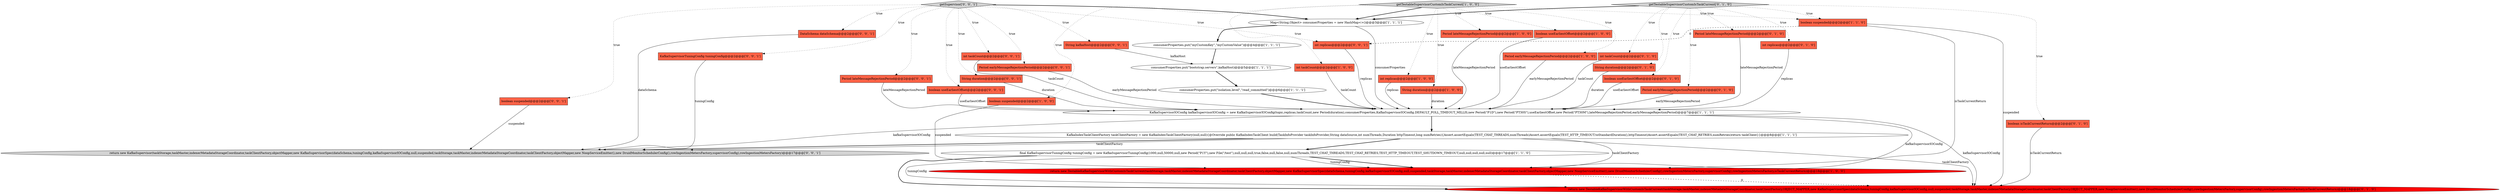 digraph {
36 [style = filled, label = "DataSchema dataSchema@@@2@@@['0', '0', '1']", fillcolor = tomato, shape = box image = "AAA0AAABBB3BBB"];
33 [style = filled, label = "String duration@@@2@@@['0', '0', '1']", fillcolor = tomato, shape = box image = "AAA0AAABBB3BBB"];
14 [style = filled, label = "boolean suspended@@@2@@@['1', '1', '0']", fillcolor = tomato, shape = box image = "AAA0AAABBB1BBB"];
19 [style = filled, label = "int taskCount@@@2@@@['0', '1', '0']", fillcolor = tomato, shape = box image = "AAA0AAABBB2BBB"];
27 [style = filled, label = "int taskCount@@@2@@@['0', '0', '1']", fillcolor = tomato, shape = box image = "AAA0AAABBB3BBB"];
32 [style = filled, label = "Period earlyMessageRejectionPeriod@@@2@@@['0', '0', '1']", fillcolor = tomato, shape = box image = "AAA0AAABBB3BBB"];
22 [style = filled, label = "String duration@@@2@@@['0', '1', '0']", fillcolor = tomato, shape = box image = "AAA0AAABBB2BBB"];
34 [style = filled, label = "KafkaSupervisorTuningConfig tuningConfig@@@2@@@['0', '0', '1']", fillcolor = tomato, shape = box image = "AAA0AAABBB3BBB"];
0 [style = filled, label = "consumerProperties.put(\"bootstrap.servers\",kafkaHost)@@@5@@@['1', '1', '1']", fillcolor = white, shape = ellipse image = "AAA0AAABBB1BBB"];
37 [style = filled, label = "int replicas@@@2@@@['0', '0', '1']", fillcolor = tomato, shape = box image = "AAA0AAABBB3BBB"];
7 [style = filled, label = "boolean useEarliestOffset@@@2@@@['1', '0', '0']", fillcolor = tomato, shape = box image = "AAA0AAABBB1BBB"];
35 [style = filled, label = "String kafkaHost@@@2@@@['0', '0', '1']", fillcolor = tomato, shape = box image = "AAA0AAABBB3BBB"];
17 [style = filled, label = "boolean useEarliestOffset@@@2@@@['0', '1', '0']", fillcolor = tomato, shape = box image = "AAA0AAABBB2BBB"];
15 [style = filled, label = "return new TestableKafkaSupervisorWithCustomIsTaskCurrent(taskStorage,taskMaster,indexerMetadataStorageCoordinator,taskClientFactory,objectMapper,new KafkaSupervisorSpec(dataSchema,tuningConfig,kafkaSupervisorIOConfig,null,suspended,taskStorage,taskMaster,indexerMetadataStorageCoordinator,taskClientFactory,objectMapper,new NoopServiceEmitter(),new DruidMonitorSchedulerConfig(),rowIngestionMetersFactory,supervisorConfig),rowIngestionMetersFactory,isTaskCurrentReturn)@@@18@@@['1', '0', '0']", fillcolor = red, shape = ellipse image = "AAA1AAABBB1BBB"];
13 [style = filled, label = "getTestableSupervisorCustomIsTaskCurrent['1', '0', '0']", fillcolor = lightgray, shape = diamond image = "AAA0AAABBB1BBB"];
23 [style = filled, label = "Period earlyMessageRejectionPeriod@@@2@@@['0', '1', '0']", fillcolor = tomato, shape = box image = "AAA0AAABBB2BBB"];
9 [style = filled, label = "Period earlyMessageRejectionPeriod@@@2@@@['1', '0', '0']", fillcolor = tomato, shape = box image = "AAA0AAABBB1BBB"];
28 [style = filled, label = "Period lateMessageRejectionPeriod@@@2@@@['0', '0', '1']", fillcolor = tomato, shape = box image = "AAA0AAABBB3BBB"];
18 [style = filled, label = "getTestableSupervisorCustomIsTaskCurrent['0', '1', '0']", fillcolor = lightgray, shape = diamond image = "AAA0AAABBB2BBB"];
24 [style = filled, label = "boolean isTaskCurrentReturn@@@2@@@['0', '1', '0']", fillcolor = tomato, shape = box image = "AAA0AAABBB2BBB"];
8 [style = filled, label = "int taskCount@@@2@@@['1', '0', '0']", fillcolor = tomato, shape = box image = "AAA0AAABBB1BBB"];
29 [style = filled, label = "boolean suspended@@@2@@@['0', '0', '1']", fillcolor = tomato, shape = box image = "AAA0AAABBB3BBB"];
3 [style = filled, label = "int replicas@@@2@@@['1', '0', '0']", fillcolor = tomato, shape = box image = "AAA0AAABBB1BBB"];
11 [style = filled, label = "boolean suspended@@@2@@@['1', '0', '0']", fillcolor = tomato, shape = box image = "AAA0AAABBB1BBB"];
26 [style = filled, label = "return new KafkaSupervisor(taskStorage,taskMaster,indexerMetadataStorageCoordinator,taskClientFactory,objectMapper,new KafkaSupervisorSpec(dataSchema,tuningConfig,kafkaSupervisorIOConfig,null,suspended,taskStorage,taskMaster,indexerMetadataStorageCoordinator,taskClientFactory,objectMapper,new NoopServiceEmitter(),new DruidMonitorSchedulerConfig(),rowIngestionMetersFactory,supervisorConfig),rowIngestionMetersFactory)@@@17@@@['0', '0', '1']", fillcolor = lightgray, shape = ellipse image = "AAA0AAABBB3BBB"];
4 [style = filled, label = "consumerProperties.put(\"isolation.level\",\"read_committed\")@@@6@@@['1', '1', '1']", fillcolor = white, shape = ellipse image = "AAA0AAABBB1BBB"];
10 [style = filled, label = "final KafkaSupervisorTuningConfig tuningConfig = new KafkaSupervisorTuningConfig(1000,null,50000,null,new Period(\"P1Y\"),new File(\"/test\"),null,null,null,true,false,null,false,null,numThreads,TEST_CHAT_THREADS,TEST_CHAT_RETRIES,TEST_HTTP_TIMEOUT,TEST_SHUTDOWN_TIMEOUT,null,null,null,null,null)@@@17@@@['1', '1', '0']", fillcolor = white, shape = ellipse image = "AAA0AAABBB1BBB"];
25 [style = filled, label = "Period lateMessageRejectionPeriod@@@2@@@['0', '1', '0']", fillcolor = tomato, shape = box image = "AAA0AAABBB2BBB"];
30 [style = filled, label = "boolean useEarliestOffset@@@2@@@['0', '0', '1']", fillcolor = tomato, shape = box image = "AAA0AAABBB3BBB"];
1 [style = filled, label = "String duration@@@2@@@['1', '0', '0']", fillcolor = tomato, shape = box image = "AAA0AAABBB1BBB"];
5 [style = filled, label = "Period lateMessageRejectionPeriod@@@2@@@['1', '0', '0']", fillcolor = tomato, shape = box image = "AAA0AAABBB1BBB"];
6 [style = filled, label = "KafkaSupervisorIOConfig kafkaSupervisorIOConfig = new KafkaSupervisorIOConfig(topic,replicas,taskCount,new Period(duration),consumerProperties,KafkaSupervisorIOConfig.DEFAULT_POLL_TIMEOUT_MILLIS,new Period(\"P1D\"),new Period(\"PT30S\"),useEarliestOffset,new Period(\"PT30M\"),lateMessageRejectionPeriod,earlyMessageRejectionPeriod)@@@7@@@['1', '1', '1']", fillcolor = white, shape = ellipse image = "AAA0AAABBB1BBB"];
12 [style = filled, label = "consumerProperties.put(\"myCustomKey\",\"myCustomValue\")@@@4@@@['1', '1', '1']", fillcolor = white, shape = ellipse image = "AAA0AAABBB1BBB"];
20 [style = filled, label = "return new TestableKafkaSupervisorWithCustomIsTaskCurrent(taskStorage,taskMaster,indexerMetadataStorageCoordinator,taskClientFactory,OBJECT_MAPPER,new KafkaSupervisorSpec(dataSchema,tuningConfig,kafkaSupervisorIOConfig,null,suspended,taskStorage,taskMaster,indexerMetadataStorageCoordinator,taskClientFactory,OBJECT_MAPPER,new NoopServiceEmitter(),new DruidMonitorSchedulerConfig(),rowIngestionMetersFactory,supervisorConfig),rowIngestionMetersFactory,isTaskCurrentReturn)@@@18@@@['0', '1', '0']", fillcolor = red, shape = ellipse image = "AAA1AAABBB2BBB"];
21 [style = filled, label = "int replicas@@@2@@@['0', '1', '0']", fillcolor = tomato, shape = box image = "AAA0AAABBB2BBB"];
31 [style = filled, label = "getSupervisor['0', '0', '1']", fillcolor = lightgray, shape = diamond image = "AAA0AAABBB3BBB"];
2 [style = filled, label = "KafkaIndexTaskClientFactory taskClientFactory = new KafkaIndexTaskClientFactory(null,null){@Override public KafkaIndexTaskClient build(TaskInfoProvider taskInfoProvider,String dataSource,int numThreads,Duration httpTimeout,long numRetries){Assert.assertEquals(TEST_CHAT_THREADS,numThreads)Assert.assertEquals(TEST_HTTP_TIMEOUT.toStandardDuration(),httpTimeout)Assert.assertEquals(TEST_CHAT_RETRIES,numRetries)return taskClient}}@@@8@@@['1', '1', '1']", fillcolor = white, shape = ellipse image = "AAA0AAABBB1BBB"];
16 [style = filled, label = "Map<String,Object> consumerProperties = new HashMap<>()@@@3@@@['1', '1', '1']", fillcolor = white, shape = ellipse image = "AAA0AAABBB1BBB"];
14->20 [style = solid, label="suspended"];
17->6 [style = solid, label="useEarliestOffset"];
6->20 [style = solid, label="kafkaSupervisorIOConfig"];
25->6 [style = solid, label="lateMessageRejectionPeriod"];
32->6 [style = solid, label="earlyMessageRejectionPeriod"];
10->20 [style = bold, label=""];
10->15 [style = bold, label=""];
2->26 [style = bold, label=""];
6->26 [style = solid, label="kafkaSupervisorIOConfig"];
18->25 [style = dotted, label="true"];
13->3 [style = dotted, label="true"];
31->37 [style = dotted, label="true"];
31->35 [style = dotted, label="true"];
19->6 [style = solid, label="taskCount"];
21->6 [style = solid, label="replicas"];
4->6 [style = bold, label=""];
31->16 [style = bold, label=""];
18->24 [style = dotted, label="true"];
18->21 [style = dotted, label="true"];
10->15 [style = solid, label="tuningConfig"];
18->19 [style = dotted, label="true"];
7->6 [style = solid, label="useEarliestOffset"];
8->6 [style = solid, label="taskCount"];
3->6 [style = solid, label="replicas"];
33->6 [style = solid, label="duration"];
13->5 [style = dotted, label="true"];
13->7 [style = dotted, label="true"];
24->20 [style = solid, label="isTaskCurrentReturn"];
27->6 [style = solid, label="taskCount"];
18->23 [style = dotted, label="true"];
22->6 [style = solid, label="duration"];
2->10 [style = bold, label=""];
12->0 [style = bold, label=""];
28->6 [style = solid, label="lateMessageRejectionPeriod"];
31->33 [style = dotted, label="true"];
13->16 [style = bold, label=""];
18->14 [style = dotted, label="true"];
15->20 [style = dashed, label="0"];
9->6 [style = solid, label="earlyMessageRejectionPeriod"];
31->32 [style = dotted, label="true"];
6->15 [style = solid, label="kafkaSupervisorIOConfig"];
6->2 [style = bold, label=""];
5->6 [style = solid, label="lateMessageRejectionPeriod"];
2->15 [style = solid, label="taskClientFactory"];
13->1 [style = dotted, label="true"];
31->30 [style = dotted, label="true"];
10->20 [style = solid, label="tuningConfig"];
13->9 [style = dotted, label="true"];
31->28 [style = dotted, label="true"];
30->6 [style = solid, label="useEarliestOffset"];
16->6 [style = solid, label="consumerProperties"];
35->0 [style = solid, label="kafkaHost"];
0->4 [style = bold, label=""];
13->8 [style = dotted, label="true"];
2->20 [style = solid, label="taskClientFactory"];
37->6 [style = solid, label="replicas"];
31->27 [style = dotted, label="true"];
31->34 [style = dotted, label="true"];
1->6 [style = solid, label="duration"];
14->15 [style = solid, label="isTaskCurrentReturn"];
13->11 [style = dotted, label="true"];
11->15 [style = solid, label="suspended"];
18->22 [style = dotted, label="true"];
18->17 [style = dotted, label="true"];
29->26 [style = solid, label="suspended"];
36->26 [style = solid, label="dataSchema"];
14->37 [style = dashed, label="0"];
31->29 [style = dotted, label="true"];
23->6 [style = solid, label="earlyMessageRejectionPeriod"];
13->14 [style = dotted, label="true"];
16->12 [style = bold, label=""];
31->36 [style = dotted, label="true"];
2->26 [style = solid, label="taskClientFactory"];
34->26 [style = solid, label="tuningConfig"];
18->16 [style = bold, label=""];
}
